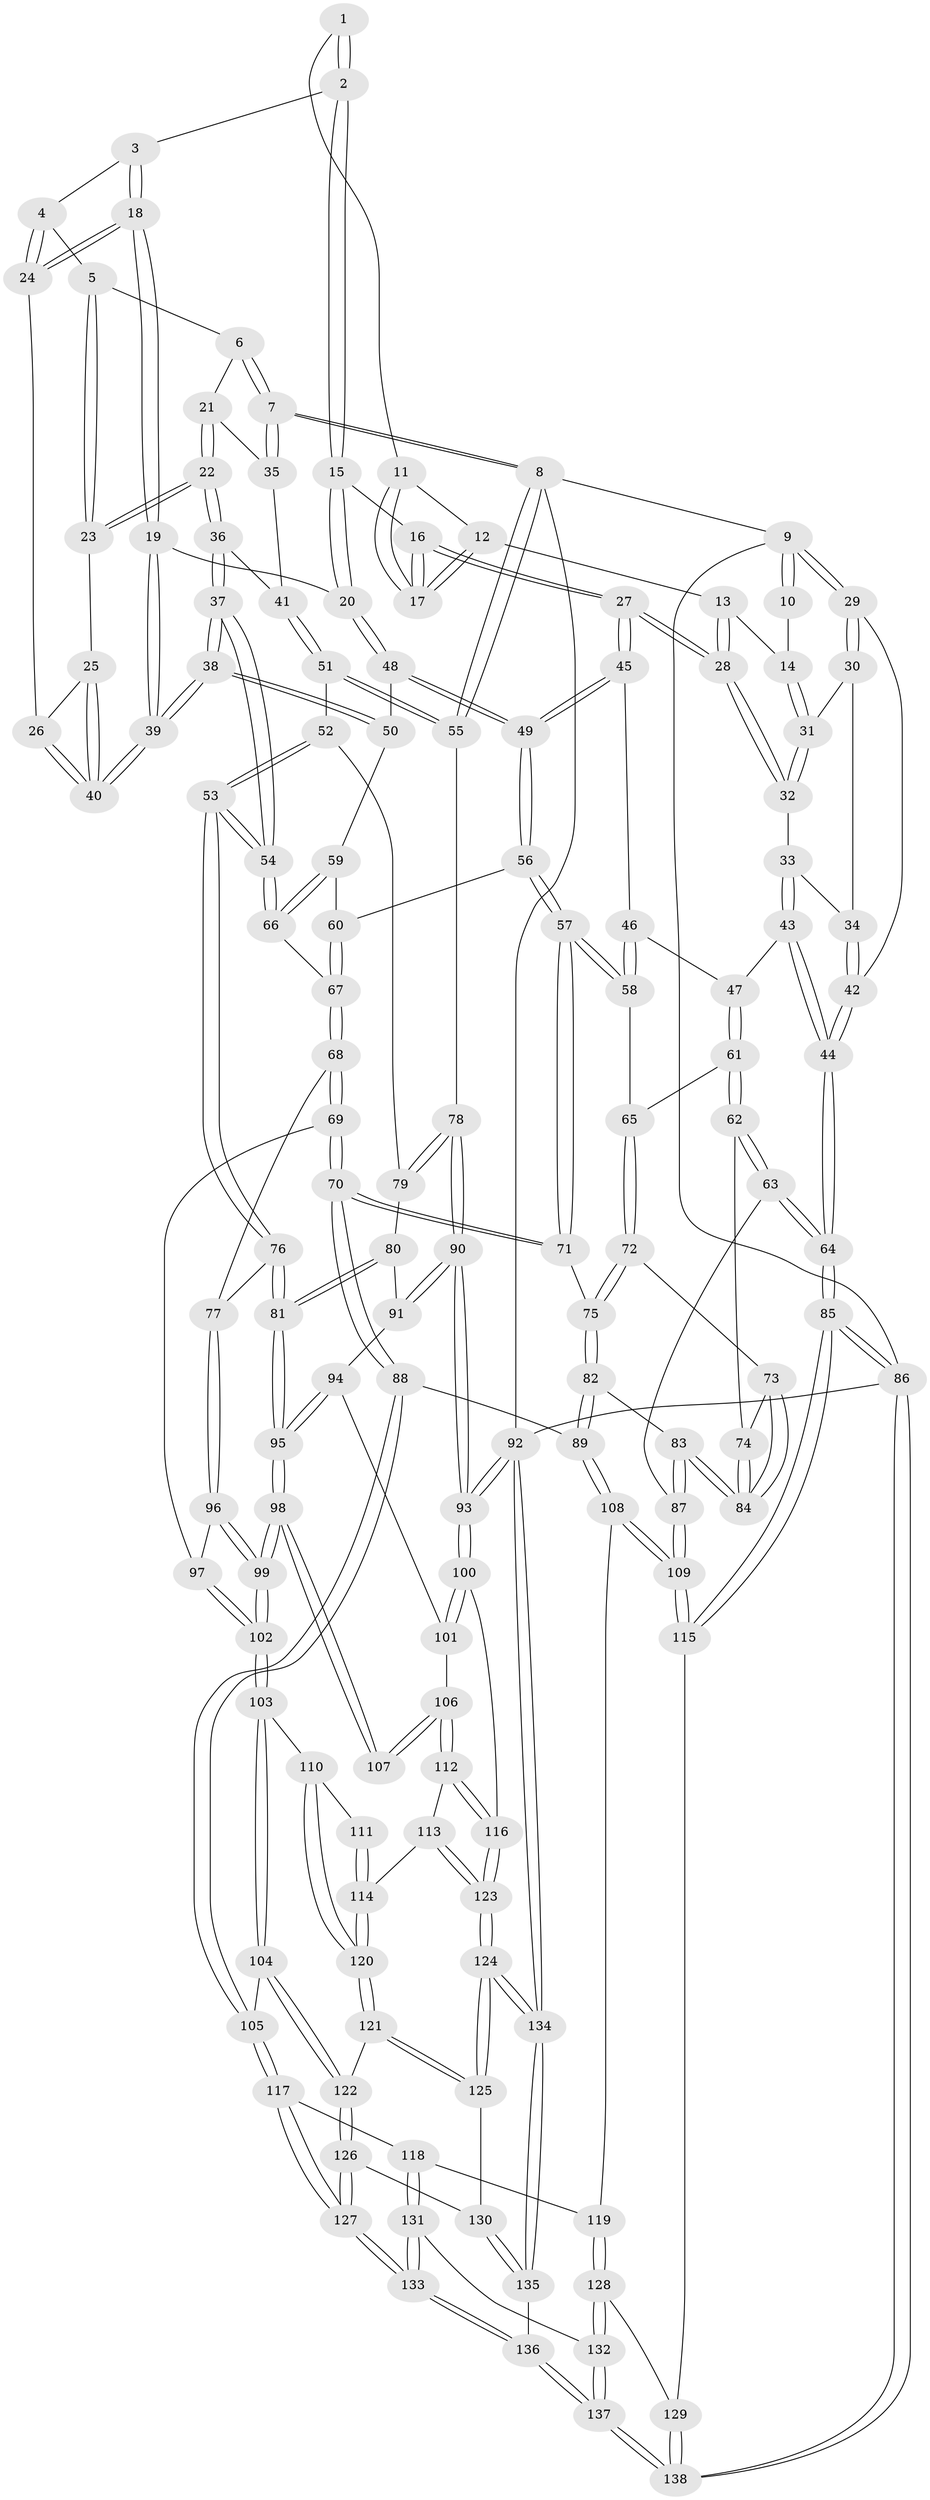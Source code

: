 // coarse degree distribution, {5: 0.32926829268292684, 2: 0.024390243902439025, 6: 0.0975609756097561, 3: 0.15853658536585366, 4: 0.35365853658536583, 8: 0.012195121951219513, 7: 0.024390243902439025}
// Generated by graph-tools (version 1.1) at 2025/06/03/04/25 22:06:28]
// undirected, 138 vertices, 342 edges
graph export_dot {
graph [start="1"]
  node [color=gray90,style=filled];
  1 [pos="+0.2812177071302996+0"];
  2 [pos="+0.3218969241864654+0"];
  3 [pos="+0.38755181747371176+0"];
  4 [pos="+0.6263976985964312+0"];
  5 [pos="+0.6630324176616943+0"];
  6 [pos="+0.8599059033058225+0"];
  7 [pos="+1+0"];
  8 [pos="+1+0"];
  9 [pos="+0+0"];
  10 [pos="+0.19444505636774262+0"];
  11 [pos="+0.27171464550194663+0"];
  12 [pos="+0.22171244782387195+0.05354277481361342"];
  13 [pos="+0.210373594796407+0.05741415932420005"];
  14 [pos="+0.14809403934702003+0"];
  15 [pos="+0.3477160963582795+0.13114680774206325"];
  16 [pos="+0.2727561071965844+0.14304568799716275"];
  17 [pos="+0.25667026061041937+0.0490733623395544"];
  18 [pos="+0.45101835480584207+0.11536999763354329"];
  19 [pos="+0.4362841751465393+0.14771407934493228"];
  20 [pos="+0.4108887284442719+0.15864258552977523"];
  21 [pos="+0.8480018040527252+0.0741532542211935"];
  22 [pos="+0.7715791358696498+0.08141869771512925"];
  23 [pos="+0.7481836169794168+0.04285970472164954"];
  24 [pos="+0.5722781849691738+0.019553892266235495"];
  25 [pos="+0.7104997700569387+0.06338811571551761"];
  26 [pos="+0.5981515892336332+0.0844022777414403"];
  27 [pos="+0.2390856670348949+0.16098146306442426"];
  28 [pos="+0.22727672865335297+0.15296730841499462"];
  29 [pos="+0+0"];
  30 [pos="+0.08491766081334838+0.06161259788709554"];
  31 [pos="+0.12063642387015101+0.058233532566954134"];
  32 [pos="+0.13957917921674234+0.1138937360536273"];
  33 [pos="+0.08898758332224195+0.16309906266632246"];
  34 [pos="+0.01333860882724075+0.14017130571765912"];
  35 [pos="+0.8812688179512806+0.07731998405352118"];
  36 [pos="+0.7604838535893124+0.15197595343644252"];
  37 [pos="+0.6762054396622742+0.28606993604720343"];
  38 [pos="+0.6389926093205677+0.257626073348947"];
  39 [pos="+0.6115136967117353+0.21917124830992202"];
  40 [pos="+0.6113718676928644+0.14345449021786702"];
  41 [pos="+0.9292213074911595+0.19007900997806457"];
  42 [pos="+0+0.14669779236026878"];
  43 [pos="+0.09699525686749308+0.2741344967532876"];
  44 [pos="+0+0.3071573189145566"];
  45 [pos="+0.22070526267790358+0.24245315301591883"];
  46 [pos="+0.17916197746034787+0.2673918930793037"];
  47 [pos="+0.09858272502832476+0.2748892724746294"];
  48 [pos="+0.39776712815206583+0.2579283729800931"];
  49 [pos="+0.32062203895634966+0.31757462250103297"];
  50 [pos="+0.45395618706282304+0.303297580415579"];
  51 [pos="+0.933175758132164+0.1940723656881282"];
  52 [pos="+0.7929251907854286+0.3483249990651785"];
  53 [pos="+0.7176411513645774+0.3685944923509866"];
  54 [pos="+0.6987104495628531+0.3419249149986736"];
  55 [pos="+1+0.2137086294368839"];
  56 [pos="+0.3195869834496805+0.34556758492434025"];
  57 [pos="+0.28710165031156737+0.4210047693930573"];
  58 [pos="+0.20606949689860357+0.40548567850534956"];
  59 [pos="+0.45648398021893216+0.335019333497003"];
  60 [pos="+0.37800020603222073+0.36768118270109584"];
  61 [pos="+0.1075371344196692+0.3612026015501079"];
  62 [pos="+0.022337421746242137+0.4583781853523753"];
  63 [pos="+0+0.46030432619085193"];
  64 [pos="+0+0.45951333627744323"];
  65 [pos="+0.17853868672648351+0.4162564920960874"];
  66 [pos="+0.4720027347079367+0.3899102622815978"];
  67 [pos="+0.45377083414043806+0.42259304735588804"];
  68 [pos="+0.44498035439633066+0.4839038571192102"];
  69 [pos="+0.40801479401289964+0.519612810203938"];
  70 [pos="+0.35412312456998296+0.5494884463434282"];
  71 [pos="+0.3081413710512709+0.4725974878426014"];
  72 [pos="+0.161592333428571+0.4400868916936142"];
  73 [pos="+0.11721702158791783+0.45314034154346494"];
  74 [pos="+0.028365593739382182+0.4606133697086073"];
  75 [pos="+0.17360230181897104+0.4996928907212834"];
  76 [pos="+0.7174567831514354+0.3711245428543078"];
  77 [pos="+0.6209105322722434+0.48744963538982616"];
  78 [pos="+1+0.3255910500746316"];
  79 [pos="+0.9631516765114483+0.38227824858317755"];
  80 [pos="+0.9246746050837973+0.5121289843657137"];
  81 [pos="+0.7964796659205016+0.5042563488261258"];
  82 [pos="+0.15365486630020753+0.5920500110394354"];
  83 [pos="+0.1536364704389801+0.5920528235889038"];
  84 [pos="+0.15125201407840577+0.5890838279698534"];
  85 [pos="+0+0.8993768395314172"];
  86 [pos="+0+1"];
  87 [pos="+0.1238445638606347+0.6147539178723761"];
  88 [pos="+0.3306876918370221+0.621007603835944"];
  89 [pos="+0.2829551251387765+0.623473619418577"];
  90 [pos="+1+0.5940719554497977"];
  91 [pos="+0.9505285808108872+0.5354687903512412"];
  92 [pos="+1+1"];
  93 [pos="+1+0.7730834672515394"];
  94 [pos="+0.9127753703186487+0.5983144062552685"];
  95 [pos="+0.7968242940753911+0.5750809163227621"];
  96 [pos="+0.6107002844277708+0.565103726277592"];
  97 [pos="+0.4921822187976236+0.5649347853471489"];
  98 [pos="+0.7871843216243436+0.6121426441908986"];
  99 [pos="+0.6147977719748412+0.6204270531820402"];
  100 [pos="+1+0.7707644862017599"];
  101 [pos="+0.9206290135532108+0.6310920058336159"];
  102 [pos="+0.5768219588166048+0.7081818428561584"];
  103 [pos="+0.5734847413781542+0.7195666294163597"];
  104 [pos="+0.41324079974402605+0.7282111400528453"];
  105 [pos="+0.385154792366933+0.722019900110854"];
  106 [pos="+0.8386567737860844+0.6827840123832575"];
  107 [pos="+0.7902801552753712+0.6244797037855406"];
  108 [pos="+0.12473371039984477+0.7967406176757196"];
  109 [pos="+0+0.7949065645342898"];
  110 [pos="+0.5816920335743043+0.7283851768390369"];
  111 [pos="+0.7699553375521472+0.6483031529153855"];
  112 [pos="+0.8561245634165005+0.7425494860135637"];
  113 [pos="+0.7232982663016181+0.7895075349938248"];
  114 [pos="+0.696985135893584+0.7767570593643921"];
  115 [pos="+0+0.8115171654121309"];
  116 [pos="+0.9061322889969785+0.7801441979260115"];
  117 [pos="+0.35823039773525583+0.7644753536912876"];
  118 [pos="+0.29379807680326825+0.8282732571084731"];
  119 [pos="+0.1872150842866577+0.8210216857636519"];
  120 [pos="+0.6106176544428747+0.7656585738785222"];
  121 [pos="+0.604052404180497+0.8182014564967259"];
  122 [pos="+0.47608000193697975+0.8776056137482418"];
  123 [pos="+0.7999794172988997+0.9658640839410128"];
  124 [pos="+0.7979312386457497+0.990703816183617"];
  125 [pos="+0.6047383570998314+0.8458430328354611"];
  126 [pos="+0.47776837452308546+0.9138352417714017"];
  127 [pos="+0.4383057481011686+0.9815061099316887"];
  128 [pos="+0.18901667297994582+0.943070928934791"];
  129 [pos="+0.18626641016596224+0.9437853090301855"];
  130 [pos="+0.5875436183957663+0.8930979435877917"];
  131 [pos="+0.29504391960812865+0.9622603895629761"];
  132 [pos="+0.20152463337978008+0.946667235357501"];
  133 [pos="+0.39765295573199566+1"];
  134 [pos="+0.8338051851070296+1"];
  135 [pos="+0.6224187604964588+1"];
  136 [pos="+0.40066064971375737+1"];
  137 [pos="+0.12504851716184676+1"];
  138 [pos="+0+1"];
  1 -- 2;
  1 -- 2;
  1 -- 11;
  2 -- 3;
  2 -- 15;
  2 -- 15;
  3 -- 4;
  3 -- 18;
  3 -- 18;
  4 -- 5;
  4 -- 24;
  4 -- 24;
  5 -- 6;
  5 -- 23;
  5 -- 23;
  6 -- 7;
  6 -- 7;
  6 -- 21;
  7 -- 8;
  7 -- 8;
  7 -- 35;
  7 -- 35;
  8 -- 9;
  8 -- 55;
  8 -- 55;
  8 -- 92;
  9 -- 10;
  9 -- 10;
  9 -- 29;
  9 -- 29;
  9 -- 86;
  10 -- 14;
  11 -- 12;
  11 -- 17;
  11 -- 17;
  12 -- 13;
  12 -- 17;
  12 -- 17;
  13 -- 14;
  13 -- 28;
  13 -- 28;
  14 -- 31;
  14 -- 31;
  15 -- 16;
  15 -- 20;
  15 -- 20;
  16 -- 17;
  16 -- 17;
  16 -- 27;
  16 -- 27;
  18 -- 19;
  18 -- 19;
  18 -- 24;
  18 -- 24;
  19 -- 20;
  19 -- 39;
  19 -- 39;
  20 -- 48;
  20 -- 48;
  21 -- 22;
  21 -- 22;
  21 -- 35;
  22 -- 23;
  22 -- 23;
  22 -- 36;
  22 -- 36;
  23 -- 25;
  24 -- 26;
  25 -- 26;
  25 -- 40;
  25 -- 40;
  26 -- 40;
  26 -- 40;
  27 -- 28;
  27 -- 28;
  27 -- 45;
  27 -- 45;
  28 -- 32;
  28 -- 32;
  29 -- 30;
  29 -- 30;
  29 -- 42;
  30 -- 31;
  30 -- 34;
  31 -- 32;
  31 -- 32;
  32 -- 33;
  33 -- 34;
  33 -- 43;
  33 -- 43;
  34 -- 42;
  34 -- 42;
  35 -- 41;
  36 -- 37;
  36 -- 37;
  36 -- 41;
  37 -- 38;
  37 -- 38;
  37 -- 54;
  37 -- 54;
  38 -- 39;
  38 -- 39;
  38 -- 50;
  38 -- 50;
  39 -- 40;
  39 -- 40;
  41 -- 51;
  41 -- 51;
  42 -- 44;
  42 -- 44;
  43 -- 44;
  43 -- 44;
  43 -- 47;
  44 -- 64;
  44 -- 64;
  45 -- 46;
  45 -- 49;
  45 -- 49;
  46 -- 47;
  46 -- 58;
  46 -- 58;
  47 -- 61;
  47 -- 61;
  48 -- 49;
  48 -- 49;
  48 -- 50;
  49 -- 56;
  49 -- 56;
  50 -- 59;
  51 -- 52;
  51 -- 55;
  51 -- 55;
  52 -- 53;
  52 -- 53;
  52 -- 79;
  53 -- 54;
  53 -- 54;
  53 -- 76;
  53 -- 76;
  54 -- 66;
  54 -- 66;
  55 -- 78;
  56 -- 57;
  56 -- 57;
  56 -- 60;
  57 -- 58;
  57 -- 58;
  57 -- 71;
  57 -- 71;
  58 -- 65;
  59 -- 60;
  59 -- 66;
  59 -- 66;
  60 -- 67;
  60 -- 67;
  61 -- 62;
  61 -- 62;
  61 -- 65;
  62 -- 63;
  62 -- 63;
  62 -- 74;
  63 -- 64;
  63 -- 64;
  63 -- 87;
  64 -- 85;
  64 -- 85;
  65 -- 72;
  65 -- 72;
  66 -- 67;
  67 -- 68;
  67 -- 68;
  68 -- 69;
  68 -- 69;
  68 -- 77;
  69 -- 70;
  69 -- 70;
  69 -- 97;
  70 -- 71;
  70 -- 71;
  70 -- 88;
  70 -- 88;
  71 -- 75;
  72 -- 73;
  72 -- 75;
  72 -- 75;
  73 -- 74;
  73 -- 84;
  73 -- 84;
  74 -- 84;
  74 -- 84;
  75 -- 82;
  75 -- 82;
  76 -- 77;
  76 -- 81;
  76 -- 81;
  77 -- 96;
  77 -- 96;
  78 -- 79;
  78 -- 79;
  78 -- 90;
  78 -- 90;
  79 -- 80;
  80 -- 81;
  80 -- 81;
  80 -- 91;
  81 -- 95;
  81 -- 95;
  82 -- 83;
  82 -- 89;
  82 -- 89;
  83 -- 84;
  83 -- 84;
  83 -- 87;
  83 -- 87;
  85 -- 86;
  85 -- 86;
  85 -- 115;
  85 -- 115;
  86 -- 138;
  86 -- 138;
  86 -- 92;
  87 -- 109;
  87 -- 109;
  88 -- 89;
  88 -- 105;
  88 -- 105;
  89 -- 108;
  89 -- 108;
  90 -- 91;
  90 -- 91;
  90 -- 93;
  90 -- 93;
  91 -- 94;
  92 -- 93;
  92 -- 93;
  92 -- 134;
  92 -- 134;
  93 -- 100;
  93 -- 100;
  94 -- 95;
  94 -- 95;
  94 -- 101;
  95 -- 98;
  95 -- 98;
  96 -- 97;
  96 -- 99;
  96 -- 99;
  97 -- 102;
  97 -- 102;
  98 -- 99;
  98 -- 99;
  98 -- 107;
  98 -- 107;
  99 -- 102;
  99 -- 102;
  100 -- 101;
  100 -- 101;
  100 -- 116;
  101 -- 106;
  102 -- 103;
  102 -- 103;
  103 -- 104;
  103 -- 104;
  103 -- 110;
  104 -- 105;
  104 -- 122;
  104 -- 122;
  105 -- 117;
  105 -- 117;
  106 -- 107;
  106 -- 107;
  106 -- 112;
  106 -- 112;
  108 -- 109;
  108 -- 109;
  108 -- 119;
  109 -- 115;
  109 -- 115;
  110 -- 111;
  110 -- 120;
  110 -- 120;
  111 -- 114;
  111 -- 114;
  112 -- 113;
  112 -- 116;
  112 -- 116;
  113 -- 114;
  113 -- 123;
  113 -- 123;
  114 -- 120;
  114 -- 120;
  115 -- 129;
  116 -- 123;
  116 -- 123;
  117 -- 118;
  117 -- 127;
  117 -- 127;
  118 -- 119;
  118 -- 131;
  118 -- 131;
  119 -- 128;
  119 -- 128;
  120 -- 121;
  120 -- 121;
  121 -- 122;
  121 -- 125;
  121 -- 125;
  122 -- 126;
  122 -- 126;
  123 -- 124;
  123 -- 124;
  124 -- 125;
  124 -- 125;
  124 -- 134;
  124 -- 134;
  125 -- 130;
  126 -- 127;
  126 -- 127;
  126 -- 130;
  127 -- 133;
  127 -- 133;
  128 -- 129;
  128 -- 132;
  128 -- 132;
  129 -- 138;
  129 -- 138;
  130 -- 135;
  130 -- 135;
  131 -- 132;
  131 -- 133;
  131 -- 133;
  132 -- 137;
  132 -- 137;
  133 -- 136;
  133 -- 136;
  134 -- 135;
  134 -- 135;
  135 -- 136;
  136 -- 137;
  136 -- 137;
  137 -- 138;
  137 -- 138;
}
